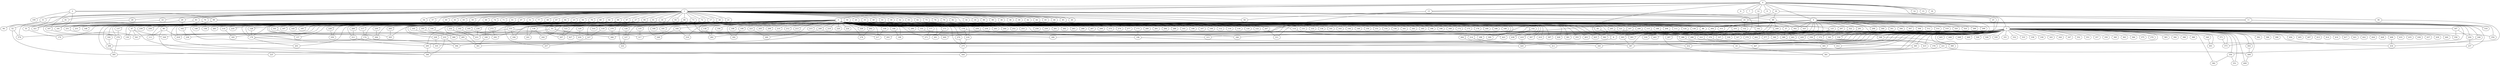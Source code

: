 
graph graphname {
    0 -- 1
0 -- 2
0 -- 3
0 -- 4
0 -- 5
0 -- 6
0 -- 7
0 -- 8
0 -- 9
0 -- 10
0 -- 11
0 -- 12
0 -- 13
0 -- 14
0 -- 15
0 -- 16
1 -- 17
1 -- 18
1 -- 19
1 -- 20
1 -- 21
1 -- 22
1 -- 23
1 -- 24
1 -- 25
1 -- 26
1 -- 27
1 -- 28
1 -- 29
1 -- 30
1 -- 31
1 -- 32
1 -- 33
1 -- 34
1 -- 35
1 -- 36
1 -- 37
1 -- 38
1 -- 39
1 -- 40
1 -- 41
1 -- 42
1 -- 43
1 -- 44
1 -- 45
1 -- 46
1 -- 47
1 -- 48
1 -- 49
1 -- 50
1 -- 51
1 -- 52
1 -- 53
1 -- 54
1 -- 55
1 -- 56
1 -- 57
1 -- 58
1 -- 59
1 -- 60
1 -- 61
1 -- 62
1 -- 63
1 -- 64
1 -- 65
1 -- 66
1 -- 67
1 -- 68
1 -- 69
1 -- 70
1 -- 71
1 -- 72
1 -- 73
1 -- 74
1 -- 75
1 -- 76
1 -- 77
1 -- 78
1 -- 79
1 -- 80
1 -- 81
1 -- 82
1 -- 83
1 -- 84
1 -- 85
1 -- 86
1 -- 87
1 -- 88
1 -- 89
1 -- 90
1 -- 91
1 -- 92
1 -- 93
1 -- 94
1 -- 95
1 -- 96
1 -- 97
1 -- 98
2 -- 99
2 -- 100
2 -- 167
2 -- 181
3 -- 101
3 -- 102
3 -- 103
3 -- 104
3 -- 105
3 -- 106
3 -- 107
3 -- 108
3 -- 109
3 -- 110
3 -- 111
3 -- 112
3 -- 113
3 -- 114
3 -- 115
3 -- 116
3 -- 117
3 -- 118
3 -- 119
3 -- 120
3 -- 121
3 -- 122
3 -- 123
3 -- 124
3 -- 125
3 -- 126
3 -- 127
3 -- 128
3 -- 129
3 -- 130
3 -- 131
3 -- 132
3 -- 133
3 -- 134
3 -- 135
3 -- 136
3 -- 137
3 -- 138
3 -- 139
3 -- 140
3 -- 141
3 -- 142
3 -- 143
3 -- 144
3 -- 145
3 -- 146
3 -- 147
3 -- 148
3 -- 149
3 -- 150
3 -- 151
3 -- 152
3 -- 153
3 -- 154
3 -- 155
3 -- 156
3 -- 157
3 -- 158
3 -- 159
3 -- 160
3 -- 161
3 -- 162
3 -- 163
3 -- 164
3 -- 165
3 -- 166
3 -- 167
3 -- 168
3 -- 169
3 -- 170
3 -- 171
3 -- 172
3 -- 173
3 -- 174
3 -- 175
3 -- 176
3 -- 177
3 -- 178
3 -- 179
3 -- 180
3 -- 181
3 -- 182
3 -- 183
3 -- 184
3 -- 185
3 -- 186
3 -- 187
3 -- 188
3 -- 189
3 -- 190
3 -- 191
3 -- 192
3 -- 193
3 -- 194
3 -- 195
3 -- 196
3 -- 197
3 -- 198
3 -- 199
3 -- 200
3 -- 201
3 -- 202
3 -- 203
3 -- 204
3 -- 205
3 -- 206
3 -- 207
3 -- 208
3 -- 209
3 -- 210
3 -- 211
3 -- 212
3 -- 213
3 -- 214
3 -- 215
3 -- 216
3 -- 217
3 -- 218
3 -- 219
3 -- 220
3 -- 221
3 -- 222
3 -- 223
3 -- 224
3 -- 225
3 -- 226
3 -- 227
3 -- 228
3 -- 229
3 -- 230
3 -- 231
3 -- 232
3 -- 233
3 -- 234
3 -- 235
3 -- 236
3 -- 237
3 -- 238
3 -- 239
3 -- 240
3 -- 241
3 -- 242
3 -- 243
3 -- 244
3 -- 245
3 -- 246
3 -- 247
3 -- 248
3 -- 249
3 -- 250
3 -- 251
3 -- 252
3 -- 253
3 -- 254
3 -- 255
3 -- 256
3 -- 257
3 -- 258
3 -- 259
3 -- 260
3 -- 261
3 -- 262
3 -- 263
3 -- 264
3 -- 265
3 -- 266
3 -- 267
3 -- 268
3 -- 269
3 -- 270
3 -- 271
3 -- 272
3 -- 273
3 -- 274
3 -- 275
3 -- 276
3 -- 277
3 -- 278
3 -- 279
3 -- 280
3 -- 281
3 -- 282
3 -- 283
3 -- 284
3 -- 285
3 -- 286
4 -- 287
4 -- 288
4 -- 289
4 -- 290
4 -- 291
4 -- 292
4 -- 293
4 -- 294
4 -- 295
4 -- 296
4 -- 297
4 -- 298
4 -- 299
4 -- 300
4 -- 301
4 -- 302
4 -- 303
4 -- 304
4 -- 305
4 -- 306
4 -- 307
4 -- 308
4 -- 309
4 -- 310
4 -- 311
4 -- 312
4 -- 313
4 -- 314
4 -- 315
4 -- 316
4 -- 317
4 -- 318
4 -- 319
4 -- 320
4 -- 321
4 -- 322
4 -- 323
4 -- 324
4 -- 325
4 -- 348
4 -- 147
5 -- 326
5 -- 327
5 -- 328
5 -- 329
5 -- 330
5 -- 331
5 -- 332
5 -- 333
5 -- 334
5 -- 335
5 -- 336
5 -- 337
5 -- 338
5 -- 339
5 -- 340
5 -- 341
5 -- 342
5 -- 343
5 -- 344
5 -- 345
5 -- 346
5 -- 347
5 -- 348
5 -- 349
5 -- 350
5 -- 351
5 -- 352
5 -- 353
5 -- 354
5 -- 355
5 -- 356
5 -- 357
5 -- 358
5 -- 359
5 -- 360
5 -- 361
5 -- 362
5 -- 363
5 -- 364
5 -- 365
5 -- 366
5 -- 367
5 -- 368
5 -- 369
5 -- 370
5 -- 371
5 -- 372
5 -- 373
5 -- 374
5 -- 375
5 -- 376
5 -- 377
5 -- 378
5 -- 379
5 -- 380
5 -- 381
5 -- 382
5 -- 383
5 -- 384
5 -- 385
5 -- 386
5 -- 387
5 -- 388
5 -- 389
5 -- 390
5 -- 391
5 -- 392
5 -- 393
5 -- 394
5 -- 395
5 -- 396
5 -- 397
5 -- 398
5 -- 399
5 -- 400
5 -- 401
5 -- 402
5 -- 403
5 -- 404
5 -- 405
5 -- 406
5 -- 407
5 -- 408
5 -- 409
5 -- 410
5 -- 411
5 -- 412
5 -- 413
5 -- 414
5 -- 415
5 -- 416
5 -- 417
5 -- 418
5 -- 419
5 -- 420
5 -- 421
5 -- 422
5 -- 423
5 -- 424
5 -- 425
5 -- 426
5 -- 427
5 -- 428
5 -- 429
5 -- 430
5 -- 431
5 -- 432
5 -- 433
5 -- 434
5 -- 435
5 -- 436
5 -- 437
5 -- 438
5 -- 439
5 -- 440
5 -- 441
5 -- 442
5 -- 443
5 -- 444
5 -- 445
5 -- 446
5 -- 447
5 -- 448
5 -- 449
5 -- 8
8 -- 275
10 -- 24
10 -- 89
10 -- 288
11 -- 354
11 -- 139
11 -- 318
12 -- 142
13 -- 387
13 -- 271
13 -- 58
17 -- 418
17 -- 155
19 -- 139
20 -- 419
22 -- 321
23 -- 394
24 -- 302
24 -- 132
24 -- 282
25 -- 370
26 -- 217
27 -- 53
27 -- 197
27 -- 310
28 -- 33
29 -- 321
29 -- 162
31 -- 94
33 -- 170
35 -- 431
35 -- 86
35 -- 367
37 -- 369
37 -- 441
40 -- 410
41 -- 397
43 -- 391
44 -- 113
47 -- 444
47 -- 130
47 -- 341
47 -- 329
48 -- 179
50 -- 247
51 -- 235
52 -- 395
52 -- 374
53 -- 366
53 -- 233
53 -- 317
55 -- 426
56 -- 373
59 -- 258
59 -- 239
61 -- 335
62 -- 381
64 -- 294
66 -- 145
66 -- 400
67 -- 179
68 -- 195
70 -- 251
70 -- 158
72 -- 228
72 -- 290
73 -- 399
73 -- 185
74 -- 283
75 -- 355
76 -- 403
78 -- 305
79 -- 425
80 -- 111
80 -- 418
80 -- 390
81 -- 374
82 -- 362
83 -- 140
83 -- 276
84 -- 128
85 -- 124
86 -- 303
88 -- 197
88 -- 430
89 -- 325
89 -- 391
89 -- 209
89 -- 316
92 -- 207
92 -- 101
95 -- 443
95 -- 393
96 -- 304
97 -- 110
97 -- 390
98 -- 313
99 -- 231
99 -- 386
99 -- 148
99 -- 178
101 -- 157
102 -- 431
104 -- 285
105 -- 368
108 -- 182
110 -- 183
113 -- 442
114 -- 298
114 -- 423
115 -- 339
117 -- 174
119 -- 227
121 -- 323
123 -- 207
124 -- 377
125 -- 358
125 -- 429
126 -- 127
127 -- 222
128 -- 179
129 -- 430
135 -- 317
136 -- 241
136 -- 242
137 -- 276
138 -- 282
146 -- 198
147 -- 370
147 -- 295
152 -- 309
152 -- 438
153 -- 427
153 -- 184
153 -- 226
155 -- 346
159 -- 217
160 -- 361
162 -- 238
164 -- 248
164 -- 216
167 -- 341
171 -- 201
173 -- 196
174 -- 268
174 -- 411
177 -- 271
178 -- 218
178 -- 214
179 -- 420
179 -- 203
187 -- 204
187 -- 356
188 -- 327
192 -- 268
193 -- 368
195 -- 292
196 -- 345
200 -- 211
202 -- 278
204 -- 237
208 -- 379
209 -- 287
211 -- 295
214 -- 432
214 -- 221
218 -- 275
221 -- 225
221 -- 406
223 -- 260
226 -- 335
227 -- 257
228 -- 250
230 -- 294
232 -- 361
232 -- 431
233 -- 390
233 -- 394
236 -- 431
237 -- 350
240 -- 337
245 -- 288
246 -- 434
247 -- 311
249 -- 293
249 -- 394
251 -- 276
254 -- 315
255 -- 316
255 -- 340
264 -- 387
265 -- 305
268 -- 395
270 -- 275
272 -- 292
275 -- 444
276 -- 395
279 -- 366
285 -- 361
288 -- 365
291 -- 334
295 -- 390
297 -- 372
303 -- 387
322 -- 342
323 -- 415
348 -- 380
349 -- 401
350 -- 351
350 -- 382
358 -- 378
365 -- 391
369 -- 412
370 -- 385
371 -- 373
386 -- 447
402 -- 406
406 -- 409
408 -- 434
419 -- 420

}
